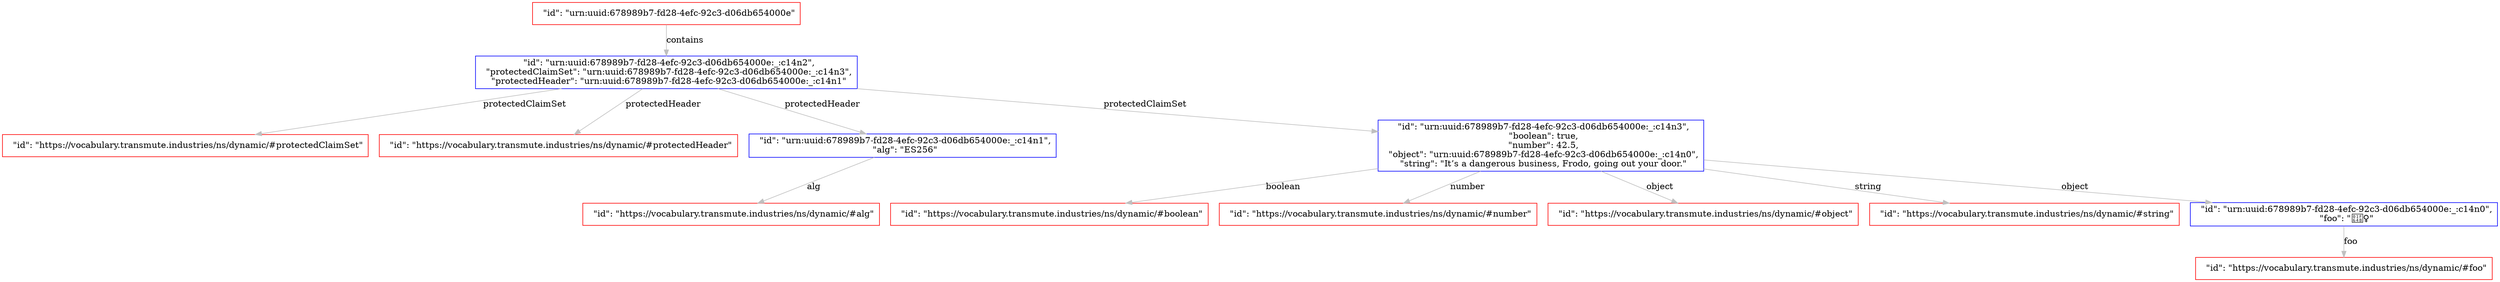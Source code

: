 digraph {
  subgraph "A" {
    "https://vocabulary.transmute.industries/ns/dynamic/#alg" [
      shape = "rectangle";
      color = "red";
      label = "  \"id\": \"https://vocabulary.transmute.industries/ns/dynamic/#alg\"";
    ];
    "https://vocabulary.transmute.industries/ns/dynamic/#boolean" [
      shape = "rectangle";
      color = "red";
      label = "  \"id\": \"https://vocabulary.transmute.industries/ns/dynamic/#boolean\"";
    ];
    "https://vocabulary.transmute.industries/ns/dynamic/#foo" [
      shape = "rectangle";
      color = "red";
      label = "  \"id\": \"https://vocabulary.transmute.industries/ns/dynamic/#foo\"";
    ];
    "https://vocabulary.transmute.industries/ns/dynamic/#number" [
      shape = "rectangle";
      color = "red";
      label = "  \"id\": \"https://vocabulary.transmute.industries/ns/dynamic/#number\"";
    ];
    "https://vocabulary.transmute.industries/ns/dynamic/#object" [
      shape = "rectangle";
      color = "red";
      label = "  \"id\": \"https://vocabulary.transmute.industries/ns/dynamic/#object\"";
    ];
    "https://vocabulary.transmute.industries/ns/dynamic/#protectedClaimSet" [
      shape = "rectangle";
      color = "red";
      label = "  \"id\": \"https://vocabulary.transmute.industries/ns/dynamic/#protectedClaimSet\"";
    ];
    "https://vocabulary.transmute.industries/ns/dynamic/#protectedHeader" [
      shape = "rectangle";
      color = "red";
      label = "  \"id\": \"https://vocabulary.transmute.industries/ns/dynamic/#protectedHeader\"";
    ];
    "https://vocabulary.transmute.industries/ns/dynamic/#string" [
      shape = "rectangle";
      color = "red";
      label = "  \"id\": \"https://vocabulary.transmute.industries/ns/dynamic/#string\"";
    ];
    "urn:uuid:678989b7-fd28-4efc-92c3-d06db654000e" [
      shape = "rectangle";
      color = "red";
      label = "  \"id\": \"urn:uuid:678989b7-fd28-4efc-92c3-d06db654000e\"";
    ];
    "urn:uuid:678989b7-fd28-4efc-92c3-d06db654000e:_:c14n0" [
      shape = "rectangle";
      color = "blue";
      label = "  \"id\": \"urn:uuid:678989b7-fd28-4efc-92c3-d06db654000e:_:c14n0\",\n  \"foo\": \"🙋‍♀️\"";
    ];
    "urn:uuid:678989b7-fd28-4efc-92c3-d06db654000e:_:c14n1" [
      shape = "rectangle";
      color = "blue";
      label = "  \"id\": \"urn:uuid:678989b7-fd28-4efc-92c3-d06db654000e:_:c14n1\",\n  \"alg\": \"ES256\"";
    ];
    "urn:uuid:678989b7-fd28-4efc-92c3-d06db654000e:_:c14n2" [
      shape = "rectangle";
      color = "blue";
      label = "  \"id\": \"urn:uuid:678989b7-fd28-4efc-92c3-d06db654000e:_:c14n2\",\n  \"protectedClaimSet\": \"urn:uuid:678989b7-fd28-4efc-92c3-d06db654000e:_:c14n3\",\n  \"protectedHeader\": \"urn:uuid:678989b7-fd28-4efc-92c3-d06db654000e:_:c14n1\"";
    ];
    "urn:uuid:678989b7-fd28-4efc-92c3-d06db654000e:_:c14n3" [
      shape = "rectangle";
      color = "blue";
      label = "  \"id\": \"urn:uuid:678989b7-fd28-4efc-92c3-d06db654000e:_:c14n3\",\n  \"boolean\": true,\n  \"number\": 42.5,\n  \"object\": \"urn:uuid:678989b7-fd28-4efc-92c3-d06db654000e:_:c14n0\",\n  \"string\": \"It’s a dangerous business, Frodo, going out your door.\"";
    ];
    "urn:uuid:678989b7-fd28-4efc-92c3-d06db654000e" -> "urn:uuid:678989b7-fd28-4efc-92c3-d06db654000e:_:c14n2" [
      label = "contains";
      color = "gray";
    ];
    "urn:uuid:678989b7-fd28-4efc-92c3-d06db654000e:_:c14n0" -> "https://vocabulary.transmute.industries/ns/dynamic/#foo" [
      label = "foo";
      color = "gray";
    ];
    "urn:uuid:678989b7-fd28-4efc-92c3-d06db654000e:_:c14n1" -> "https://vocabulary.transmute.industries/ns/dynamic/#alg" [
      label = "alg";
      color = "gray";
    ];
    "urn:uuid:678989b7-fd28-4efc-92c3-d06db654000e:_:c14n2" -> "urn:uuid:678989b7-fd28-4efc-92c3-d06db654000e:_:c14n3" [
      label = "protectedClaimSet";
      color = "gray";
    ];
    "urn:uuid:678989b7-fd28-4efc-92c3-d06db654000e:_:c14n2" -> "https://vocabulary.transmute.industries/ns/dynamic/#protectedClaimSet" [
      label = "protectedClaimSet";
      color = "gray";
    ];
    "urn:uuid:678989b7-fd28-4efc-92c3-d06db654000e:_:c14n2" -> "urn:uuid:678989b7-fd28-4efc-92c3-d06db654000e:_:c14n1" [
      label = "protectedHeader";
      color = "gray";
    ];
    "urn:uuid:678989b7-fd28-4efc-92c3-d06db654000e:_:c14n2" -> "https://vocabulary.transmute.industries/ns/dynamic/#protectedHeader" [
      label = "protectedHeader";
      color = "gray";
    ];
    "urn:uuid:678989b7-fd28-4efc-92c3-d06db654000e:_:c14n3" -> "https://vocabulary.transmute.industries/ns/dynamic/#boolean" [
      label = "boolean";
      color = "gray";
    ];
    "urn:uuid:678989b7-fd28-4efc-92c3-d06db654000e:_:c14n3" -> "https://vocabulary.transmute.industries/ns/dynamic/#number" [
      label = "number";
      color = "gray";
    ];
    "urn:uuid:678989b7-fd28-4efc-92c3-d06db654000e:_:c14n3" -> "urn:uuid:678989b7-fd28-4efc-92c3-d06db654000e:_:c14n0" [
      label = "object";
      color = "gray";
    ];
    "urn:uuid:678989b7-fd28-4efc-92c3-d06db654000e:_:c14n3" -> "https://vocabulary.transmute.industries/ns/dynamic/#object" [
      label = "object";
      color = "gray";
    ];
    "urn:uuid:678989b7-fd28-4efc-92c3-d06db654000e:_:c14n3" -> "https://vocabulary.transmute.industries/ns/dynamic/#string" [
      label = "string";
      color = "gray";
    ];
  }
}